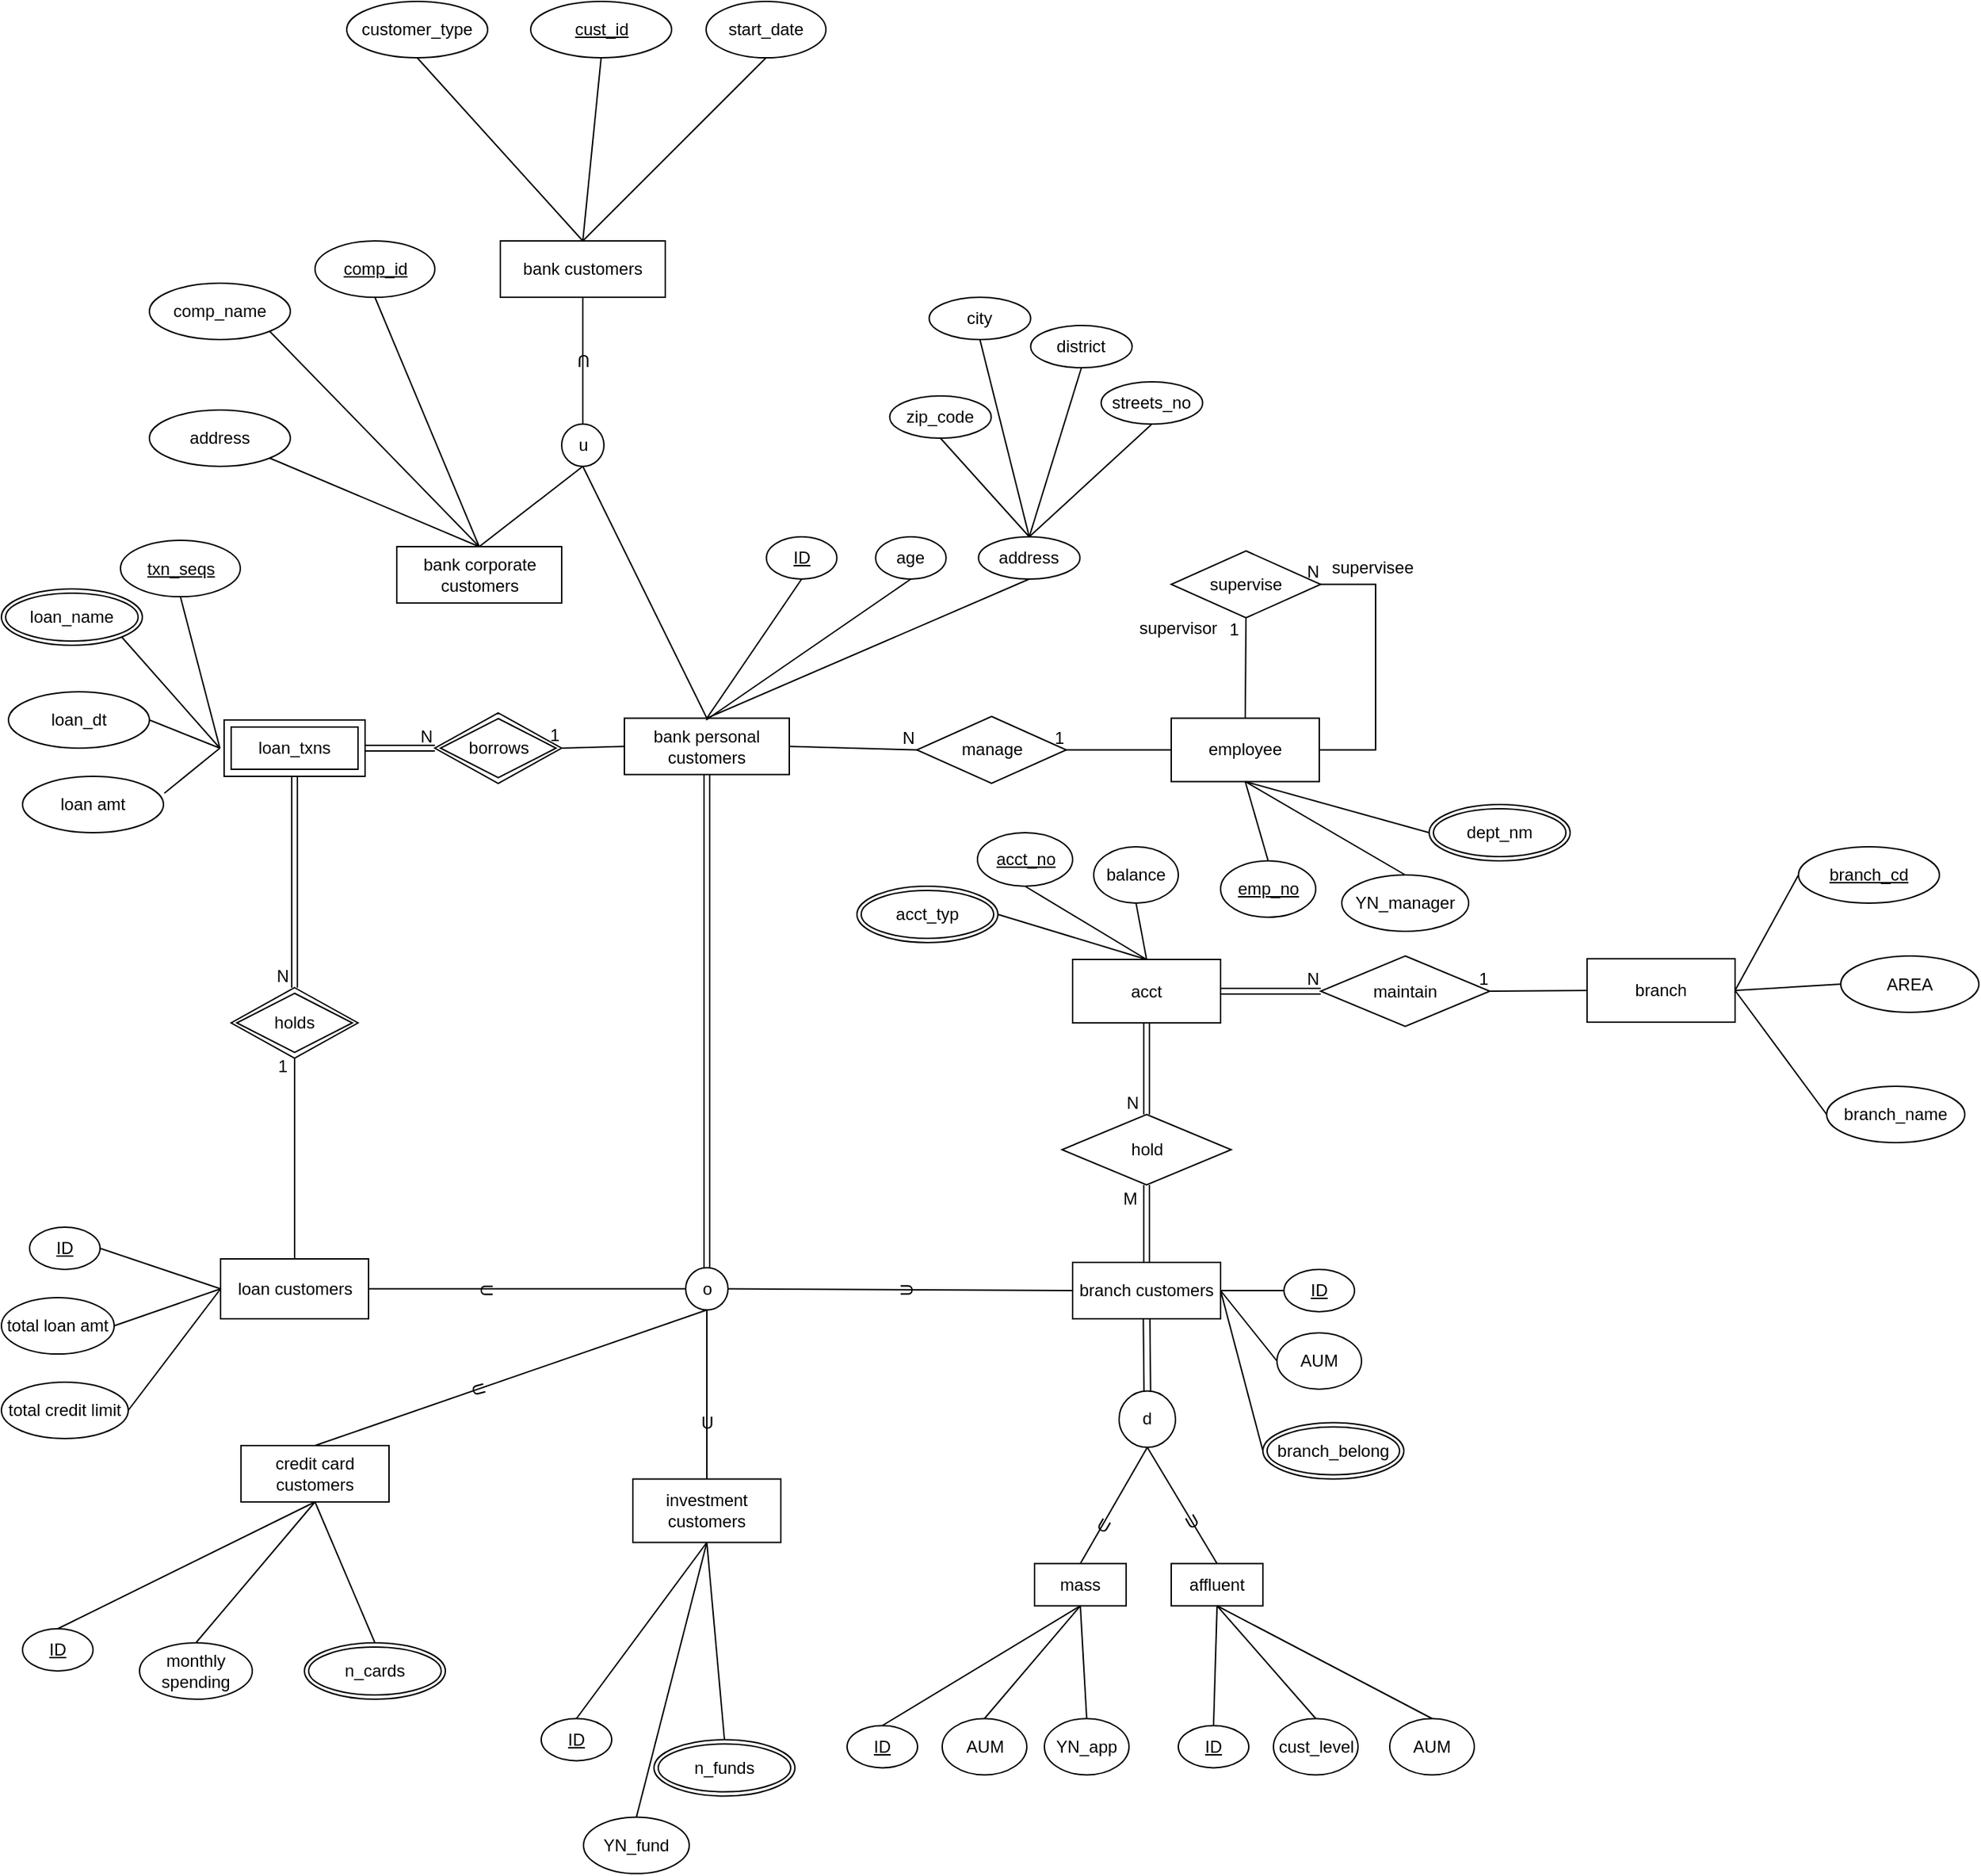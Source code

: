 <mxfile version="21.0.6" type="github">
  <diagram id="R2lEEEUBdFMjLlhIrx00" name="Page-1">
    <mxGraphModel dx="1784" dy="1585" grid="1" gridSize="10" guides="1" tooltips="1" connect="1" arrows="0" fold="1" page="1" pageScale="1" pageWidth="850" pageHeight="1100" math="0" shadow="0" extFonts="Permanent Marker^https://fonts.googleapis.com/css?family=Permanent+Marker">
      <root>
        <mxCell id="0" />
        <mxCell id="1" parent="0" />
        <mxCell id="X_ObQz0MvqeAvcVC8B-2-1" value="bank personal customers" style="rounded=0;whiteSpace=wrap;html=1;" parent="1" vertex="1">
          <mxGeometry x="367" y="238.75" width="117" height="40" as="geometry" />
        </mxCell>
        <mxCell id="X_ObQz0MvqeAvcVC8B-2-3" value="credit card customers" style="rounded=0;whiteSpace=wrap;html=1;" parent="1" vertex="1">
          <mxGeometry x="95" y="755" width="105" height="40" as="geometry" />
        </mxCell>
        <mxCell id="X_ObQz0MvqeAvcVC8B-2-4" value="branch customers" style="rounded=0;whiteSpace=wrap;html=1;" parent="1" vertex="1">
          <mxGeometry x="685" y="625" width="105" height="40" as="geometry" />
        </mxCell>
        <mxCell id="X_ObQz0MvqeAvcVC8B-2-5" value="investment customers" style="rounded=0;whiteSpace=wrap;html=1;" parent="1" vertex="1">
          <mxGeometry x="373" y="778.75" width="105" height="45" as="geometry" />
        </mxCell>
        <mxCell id="X_ObQz0MvqeAvcVC8B-2-6" value="o" style="ellipse;whiteSpace=wrap;html=1;aspect=fixed;" parent="1" vertex="1">
          <mxGeometry x="410.5" y="628.75" width="30" height="30" as="geometry" />
        </mxCell>
        <mxCell id="X_ObQz0MvqeAvcVC8B-2-7" value="" style="endArrow=none;html=1;rounded=0;entryX=0;entryY=0.5;entryDx=0;entryDy=0;exitX=1;exitY=0.5;exitDx=0;exitDy=0;" parent="1" source="X_ObQz0MvqeAvcVC8B-2-35" target="X_ObQz0MvqeAvcVC8B-2-6" edge="1">
          <mxGeometry width="50" height="50" relative="1" as="geometry">
            <mxPoint x="270" y="542.5" as="sourcePoint" />
            <mxPoint x="480" y="542.5" as="targetPoint" />
          </mxGeometry>
        </mxCell>
        <mxCell id="X_ObQz0MvqeAvcVC8B-2-8" value="" style="endArrow=none;html=1;rounded=0;entryX=0.5;entryY=1;entryDx=0;entryDy=0;exitX=0.5;exitY=0;exitDx=0;exitDy=0;" parent="1" source="X_ObQz0MvqeAvcVC8B-2-3" target="X_ObQz0MvqeAvcVC8B-2-6" edge="1">
          <mxGeometry width="50" height="50" relative="1" as="geometry">
            <mxPoint x="445" y="710" as="sourcePoint" />
            <mxPoint x="495" y="660" as="targetPoint" />
          </mxGeometry>
        </mxCell>
        <mxCell id="X_ObQz0MvqeAvcVC8B-2-11" value="" style="shape=link;html=1;rounded=0;entryX=0.5;entryY=1;entryDx=0;entryDy=0;exitX=0.5;exitY=0;exitDx=0;exitDy=0;" parent="1" source="X_ObQz0MvqeAvcVC8B-2-6" target="X_ObQz0MvqeAvcVC8B-2-1" edge="1">
          <mxGeometry width="100" relative="1" as="geometry">
            <mxPoint x="410" y="400" as="sourcePoint" />
            <mxPoint x="510" y="400" as="targetPoint" />
          </mxGeometry>
        </mxCell>
        <mxCell id="X_ObQz0MvqeAvcVC8B-2-12" value="&lt;u&gt;ID&lt;/u&gt;" style="ellipse;whiteSpace=wrap;html=1;" parent="1" vertex="1">
          <mxGeometry x="467.75" y="110" width="50" height="30" as="geometry" />
        </mxCell>
        <mxCell id="X_ObQz0MvqeAvcVC8B-2-13" value="age" style="ellipse;whiteSpace=wrap;html=1;" parent="1" vertex="1">
          <mxGeometry x="545.25" y="110" width="50" height="30" as="geometry" />
        </mxCell>
        <mxCell id="X_ObQz0MvqeAvcVC8B-2-14" value="address" style="ellipse;whiteSpace=wrap;html=1;" parent="1" vertex="1">
          <mxGeometry x="618.25" y="110" width="72" height="30" as="geometry" />
        </mxCell>
        <mxCell id="X_ObQz0MvqeAvcVC8B-2-15" value="" style="endArrow=none;html=1;rounded=0;entryX=0.5;entryY=1;entryDx=0;entryDy=0;exitX=0.5;exitY=0;exitDx=0;exitDy=0;" parent="1" source="X_ObQz0MvqeAvcVC8B-2-1" target="X_ObQz0MvqeAvcVC8B-2-12" edge="1">
          <mxGeometry width="50" height="50" relative="1" as="geometry">
            <mxPoint x="430" y="420" as="sourcePoint" />
            <mxPoint x="480" y="370" as="targetPoint" />
          </mxGeometry>
        </mxCell>
        <mxCell id="X_ObQz0MvqeAvcVC8B-2-16" value="" style="endArrow=none;html=1;rounded=0;entryX=0.5;entryY=1;entryDx=0;entryDy=0;" parent="1" target="X_ObQz0MvqeAvcVC8B-2-13" edge="1">
          <mxGeometry width="50" height="50" relative="1" as="geometry">
            <mxPoint x="425" y="240" as="sourcePoint" />
            <mxPoint x="358" y="200" as="targetPoint" />
          </mxGeometry>
        </mxCell>
        <mxCell id="X_ObQz0MvqeAvcVC8B-2-17" value="" style="endArrow=none;html=1;rounded=0;entryX=0.5;entryY=1;entryDx=0;entryDy=0;exitX=0.5;exitY=0;exitDx=0;exitDy=0;" parent="1" source="X_ObQz0MvqeAvcVC8B-2-1" target="X_ObQz0MvqeAvcVC8B-2-14" edge="1">
          <mxGeometry width="50" height="50" relative="1" as="geometry">
            <mxPoint x="435" y="250" as="sourcePoint" />
            <mxPoint x="435" y="200" as="targetPoint" />
          </mxGeometry>
        </mxCell>
        <mxCell id="X_ObQz0MvqeAvcVC8B-2-24" value="d" style="ellipse;whiteSpace=wrap;html=1;aspect=fixed;" parent="1" vertex="1">
          <mxGeometry x="718" y="716.25" width="40" height="40" as="geometry" />
        </mxCell>
        <mxCell id="X_ObQz0MvqeAvcVC8B-2-25" value="mass" style="rounded=0;whiteSpace=wrap;html=1;" parent="1" vertex="1">
          <mxGeometry x="658" y="838.75" width="65" height="30" as="geometry" />
        </mxCell>
        <mxCell id="X_ObQz0MvqeAvcVC8B-2-26" value="affluent" style="rounded=0;whiteSpace=wrap;html=1;" parent="1" vertex="1">
          <mxGeometry x="755" y="838.75" width="65" height="30" as="geometry" />
        </mxCell>
        <mxCell id="X_ObQz0MvqeAvcVC8B-2-27" value="" style="shape=link;html=1;rounded=0;entryX=0.5;entryY=1;entryDx=0;entryDy=0;width=4.667;exitX=0.5;exitY=0;exitDx=0;exitDy=0;" parent="1" source="X_ObQz0MvqeAvcVC8B-2-24" target="X_ObQz0MvqeAvcVC8B-2-4" edge="1">
          <mxGeometry width="100" relative="1" as="geometry">
            <mxPoint x="738" y="720" as="sourcePoint" />
            <mxPoint x="681" y="495" as="targetPoint" />
          </mxGeometry>
        </mxCell>
        <mxCell id="X_ObQz0MvqeAvcVC8B-2-28" value="" style="endArrow=none;html=1;rounded=0;entryX=0.5;entryY=1;entryDx=0;entryDy=0;exitX=0.5;exitY=0;exitDx=0;exitDy=0;" parent="1" source="X_ObQz0MvqeAvcVC8B-2-25" target="X_ObQz0MvqeAvcVC8B-2-24" edge="1">
          <mxGeometry width="50" height="50" relative="1" as="geometry">
            <mxPoint x="645" y="823.75" as="sourcePoint" />
            <mxPoint x="703" y="768.75" as="targetPoint" />
          </mxGeometry>
        </mxCell>
        <mxCell id="X_ObQz0MvqeAvcVC8B-2-29" value="" style="endArrow=none;html=1;rounded=0;entryX=0.5;entryY=1;entryDx=0;entryDy=0;exitX=0.5;exitY=0;exitDx=0;exitDy=0;" parent="1" source="X_ObQz0MvqeAvcVC8B-2-26" target="X_ObQz0MvqeAvcVC8B-2-24" edge="1">
          <mxGeometry width="50" height="50" relative="1" as="geometry">
            <mxPoint x="701" y="838.75" as="sourcePoint" />
            <mxPoint x="703" y="768.75" as="targetPoint" />
          </mxGeometry>
        </mxCell>
        <mxCell id="X_ObQz0MvqeAvcVC8B-2-35" value="loan customers" style="rounded=0;whiteSpace=wrap;html=1;" parent="1" vertex="1">
          <mxGeometry x="80.5" y="622.5" width="105" height="42.5" as="geometry" />
        </mxCell>
        <mxCell id="X_ObQz0MvqeAvcVC8B-2-36" value="&lt;u&gt;ID&lt;/u&gt;" style="ellipse;whiteSpace=wrap;html=1;" parent="1" vertex="1">
          <mxGeometry x="-55" y="600" width="50" height="30" as="geometry" />
        </mxCell>
        <mxCell id="X_ObQz0MvqeAvcVC8B-2-37" value="total loan amt" style="ellipse;whiteSpace=wrap;html=1;" parent="1" vertex="1">
          <mxGeometry x="-75" y="650" width="80" height="40" as="geometry" />
        </mxCell>
        <mxCell id="X_ObQz0MvqeAvcVC8B-2-38" value="total credit limit" style="ellipse;whiteSpace=wrap;html=1;" parent="1" vertex="1">
          <mxGeometry x="-75" y="710" width="90" height="40" as="geometry" />
        </mxCell>
        <mxCell id="X_ObQz0MvqeAvcVC8B-2-39" value="" style="endArrow=none;html=1;rounded=0;exitX=1;exitY=0.5;exitDx=0;exitDy=0;entryX=0;entryY=0.5;entryDx=0;entryDy=0;" parent="1" source="X_ObQz0MvqeAvcVC8B-2-36" target="X_ObQz0MvqeAvcVC8B-2-35" edge="1">
          <mxGeometry width="50" height="50" relative="1" as="geometry">
            <mxPoint x="425" y="640" as="sourcePoint" />
            <mxPoint x="475" y="590" as="targetPoint" />
          </mxGeometry>
        </mxCell>
        <mxCell id="X_ObQz0MvqeAvcVC8B-2-40" value="" style="endArrow=none;html=1;rounded=0;exitX=1;exitY=0.5;exitDx=0;exitDy=0;entryX=0;entryY=0.5;entryDx=0;entryDy=0;" parent="1" source="X_ObQz0MvqeAvcVC8B-2-37" target="X_ObQz0MvqeAvcVC8B-2-35" edge="1">
          <mxGeometry width="50" height="50" relative="1" as="geometry">
            <mxPoint x="95" y="625" as="sourcePoint" />
            <mxPoint x="135" y="670" as="targetPoint" />
          </mxGeometry>
        </mxCell>
        <mxCell id="X_ObQz0MvqeAvcVC8B-2-41" value="" style="endArrow=none;html=1;rounded=0;exitX=1;exitY=0.5;exitDx=0;exitDy=0;entryX=0;entryY=0.5;entryDx=0;entryDy=0;" parent="1" source="X_ObQz0MvqeAvcVC8B-2-38" target="X_ObQz0MvqeAvcVC8B-2-35" edge="1">
          <mxGeometry width="50" height="50" relative="1" as="geometry">
            <mxPoint x="99" y="678" as="sourcePoint" />
            <mxPoint x="135" y="670" as="targetPoint" />
          </mxGeometry>
        </mxCell>
        <mxCell id="X_ObQz0MvqeAvcVC8B-2-49" value="loan amt" style="ellipse;whiteSpace=wrap;html=1;" parent="1" vertex="1">
          <mxGeometry x="-60" y="280" width="100" height="40" as="geometry" />
        </mxCell>
        <mxCell id="X_ObQz0MvqeAvcVC8B-2-53" value="" style="endArrow=none;html=1;rounded=0;exitX=1;exitY=1;exitDx=0;exitDy=0;entryX=0;entryY=0.5;entryDx=0;entryDy=0;" parent="1" source="M4s5TThnSfctJDCdHLJB-11" edge="1">
          <mxGeometry width="50" height="50" relative="1" as="geometry">
            <mxPoint x="25" y="180" as="sourcePoint" />
            <mxPoint x="80" y="260" as="targetPoint" />
          </mxGeometry>
        </mxCell>
        <mxCell id="X_ObQz0MvqeAvcVC8B-2-54" value="" style="endArrow=none;html=1;rounded=0;exitX=1;exitY=0.5;exitDx=0;exitDy=0;entryX=0;entryY=0.5;entryDx=0;entryDy=0;" parent="1" source="X_ObQz0MvqeAvcVC8B-2-110" edge="1">
          <mxGeometry width="50" height="50" relative="1" as="geometry">
            <mxPoint x="40" y="240" as="sourcePoint" />
            <mxPoint x="80" y="260" as="targetPoint" />
          </mxGeometry>
        </mxCell>
        <mxCell id="X_ObQz0MvqeAvcVC8B-2-55" value="" style="endArrow=none;html=1;rounded=0;exitX=1.006;exitY=0.3;exitDx=0;exitDy=0;entryX=0;entryY=0.5;entryDx=0;entryDy=0;exitPerimeter=0;" parent="1" source="X_ObQz0MvqeAvcVC8B-2-49" edge="1">
          <mxGeometry width="50" height="50" relative="1" as="geometry">
            <mxPoint x="50" y="255" as="sourcePoint" />
            <mxPoint x="80" y="260" as="targetPoint" />
          </mxGeometry>
        </mxCell>
        <mxCell id="X_ObQz0MvqeAvcVC8B-2-56" value="&lt;u&gt;ID&lt;/u&gt;" style="ellipse;whiteSpace=wrap;html=1;" parent="1" vertex="1">
          <mxGeometry x="-60" y="885" width="50" height="30" as="geometry" />
        </mxCell>
        <mxCell id="X_ObQz0MvqeAvcVC8B-2-57" value="monthly spending" style="ellipse;whiteSpace=wrap;html=1;" parent="1" vertex="1">
          <mxGeometry x="23" y="895" width="80" height="40" as="geometry" />
        </mxCell>
        <mxCell id="X_ObQz0MvqeAvcVC8B-2-59" style="edgeStyle=orthogonalEdgeStyle;rounded=0;orthogonalLoop=1;jettySize=auto;html=1;exitX=0.5;exitY=1;exitDx=0;exitDy=0;" parent="1" edge="1">
          <mxGeometry relative="1" as="geometry">
            <mxPoint x="87.5" y="930" as="sourcePoint" />
            <mxPoint x="87.5" y="930" as="targetPoint" />
          </mxGeometry>
        </mxCell>
        <mxCell id="X_ObQz0MvqeAvcVC8B-2-60" value="" style="endArrow=none;html=1;rounded=0;exitX=0.5;exitY=1;exitDx=0;exitDy=0;entryX=0.5;entryY=0;entryDx=0;entryDy=0;" parent="1" source="X_ObQz0MvqeAvcVC8B-2-3" target="X_ObQz0MvqeAvcVC8B-2-56" edge="1">
          <mxGeometry width="50" height="50" relative="1" as="geometry">
            <mxPoint x="-62.5" y="562.5" as="sourcePoint" />
            <mxPoint x="-37.5" y="875" as="targetPoint" />
          </mxGeometry>
        </mxCell>
        <mxCell id="X_ObQz0MvqeAvcVC8B-2-61" value="" style="endArrow=none;html=1;rounded=0;exitX=0.5;exitY=1;exitDx=0;exitDy=0;entryX=0.5;entryY=0;entryDx=0;entryDy=0;" parent="1" source="X_ObQz0MvqeAvcVC8B-2-3" target="X_ObQz0MvqeAvcVC8B-2-57" edge="1">
          <mxGeometry width="50" height="50" relative="1" as="geometry">
            <mxPoint x="215.5" y="745" as="sourcePoint" />
            <mxPoint x="87.5" y="890" as="targetPoint" />
          </mxGeometry>
        </mxCell>
        <mxCell id="X_ObQz0MvqeAvcVC8B-2-62" value="" style="endArrow=none;html=1;rounded=0;entryX=0.5;entryY=0;entryDx=0;entryDy=0;exitX=0.5;exitY=1;exitDx=0;exitDy=0;" parent="1" source="X_ObQz0MvqeAvcVC8B-2-3" target="X_ObQz0MvqeAvcVC8B-2-81" edge="1">
          <mxGeometry width="50" height="50" relative="1" as="geometry">
            <mxPoint x="202.5" y="735" as="sourcePoint" />
            <mxPoint x="157.5" y="780" as="targetPoint" />
          </mxGeometry>
        </mxCell>
        <mxCell id="X_ObQz0MvqeAvcVC8B-2-65" value="&lt;u&gt;ID&lt;/u&gt;" style="ellipse;whiteSpace=wrap;html=1;" parent="1" vertex="1">
          <mxGeometry x="835" y="630" width="50" height="30" as="geometry" />
        </mxCell>
        <mxCell id="X_ObQz0MvqeAvcVC8B-2-66" value="AUM" style="ellipse;whiteSpace=wrap;html=1;" parent="1" vertex="1">
          <mxGeometry x="830" y="675" width="60" height="40" as="geometry" />
        </mxCell>
        <mxCell id="X_ObQz0MvqeAvcVC8B-2-68" value="" style="endArrow=none;html=1;rounded=0;entryX=1;entryY=0.5;entryDx=0;entryDy=0;exitX=0;exitY=0.5;exitDx=0;exitDy=0;" parent="1" source="X_ObQz0MvqeAvcVC8B-2-65" target="X_ObQz0MvqeAvcVC8B-2-4" edge="1">
          <mxGeometry width="50" height="50" relative="1" as="geometry">
            <mxPoint x="758" y="765" as="sourcePoint" />
            <mxPoint x="713" y="735" as="targetPoint" />
          </mxGeometry>
        </mxCell>
        <mxCell id="X_ObQz0MvqeAvcVC8B-2-69" value="" style="endArrow=none;html=1;rounded=0;entryX=1;entryY=0.5;entryDx=0;entryDy=0;exitX=0;exitY=0.5;exitDx=0;exitDy=0;" parent="1" source="X_ObQz0MvqeAvcVC8B-2-66" target="X_ObQz0MvqeAvcVC8B-2-4" edge="1">
          <mxGeometry width="50" height="50" relative="1" as="geometry">
            <mxPoint x="820" y="694.5" as="sourcePoint" />
            <mxPoint x="775" y="694.5" as="targetPoint" />
          </mxGeometry>
        </mxCell>
        <mxCell id="X_ObQz0MvqeAvcVC8B-2-70" value="branch_belong" style="ellipse;shape=doubleEllipse;margin=3;whiteSpace=wrap;html=1;align=center;" parent="1" vertex="1">
          <mxGeometry x="820" y="738.75" width="100" height="40" as="geometry" />
        </mxCell>
        <mxCell id="X_ObQz0MvqeAvcVC8B-2-71" value="" style="endArrow=none;html=1;rounded=0;entryX=1;entryY=0.5;entryDx=0;entryDy=0;exitX=0;exitY=0.5;exitDx=0;exitDy=0;" parent="1" source="X_ObQz0MvqeAvcVC8B-2-70" target="X_ObQz0MvqeAvcVC8B-2-4" edge="1">
          <mxGeometry width="50" height="50" relative="1" as="geometry">
            <mxPoint x="840" y="708.75" as="sourcePoint" />
            <mxPoint x="800" y="658.75" as="targetPoint" />
          </mxGeometry>
        </mxCell>
        <mxCell id="X_ObQz0MvqeAvcVC8B-2-73" value="zip_code" style="ellipse;whiteSpace=wrap;html=1;" parent="1" vertex="1">
          <mxGeometry x="555.25" y="10" width="72" height="30" as="geometry" />
        </mxCell>
        <mxCell id="X_ObQz0MvqeAvcVC8B-2-74" value="city" style="ellipse;whiteSpace=wrap;html=1;" parent="1" vertex="1">
          <mxGeometry x="583.25" y="-60" width="72" height="30" as="geometry" />
        </mxCell>
        <mxCell id="X_ObQz0MvqeAvcVC8B-2-75" value="district" style="ellipse;whiteSpace=wrap;html=1;" parent="1" vertex="1">
          <mxGeometry x="655.25" y="-40" width="72" height="30" as="geometry" />
        </mxCell>
        <mxCell id="X_ObQz0MvqeAvcVC8B-2-76" value="streets_no" style="ellipse;whiteSpace=wrap;html=1;" parent="1" vertex="1">
          <mxGeometry x="705.25" width="72" height="30" as="geometry" />
        </mxCell>
        <mxCell id="X_ObQz0MvqeAvcVC8B-2-77" value="" style="endArrow=none;html=1;rounded=0;exitX=0.5;exitY=1;exitDx=0;exitDy=0;entryX=0.5;entryY=0;entryDx=0;entryDy=0;" parent="1" source="X_ObQz0MvqeAvcVC8B-2-73" target="X_ObQz0MvqeAvcVC8B-2-14" edge="1">
          <mxGeometry width="50" height="50" relative="1" as="geometry">
            <mxPoint x="670.75" y="40" as="sourcePoint" />
            <mxPoint x="695.25" y="120" as="targetPoint" />
          </mxGeometry>
        </mxCell>
        <mxCell id="X_ObQz0MvqeAvcVC8B-2-78" value="" style="endArrow=none;html=1;rounded=0;entryX=0.5;entryY=0;entryDx=0;entryDy=0;exitX=0.5;exitY=1;exitDx=0;exitDy=0;" parent="1" source="X_ObQz0MvqeAvcVC8B-2-74" target="X_ObQz0MvqeAvcVC8B-2-14" edge="1">
          <mxGeometry width="50" height="50" relative="1" as="geometry">
            <mxPoint x="715.25" y="75" as="sourcePoint" />
            <mxPoint x="689.25" y="124" as="targetPoint" />
          </mxGeometry>
        </mxCell>
        <mxCell id="X_ObQz0MvqeAvcVC8B-2-79" value="" style="endArrow=none;html=1;rounded=0;entryX=0.5;entryY=0;entryDx=0;entryDy=0;exitX=0.5;exitY=1;exitDx=0;exitDy=0;" parent="1" source="X_ObQz0MvqeAvcVC8B-2-75" target="X_ObQz0MvqeAvcVC8B-2-14" edge="1">
          <mxGeometry width="50" height="50" relative="1" as="geometry">
            <mxPoint x="715.25" y="115" as="sourcePoint" />
            <mxPoint x="700.25" y="135" as="targetPoint" />
          </mxGeometry>
        </mxCell>
        <mxCell id="X_ObQz0MvqeAvcVC8B-2-80" value="" style="endArrow=none;html=1;rounded=0;entryX=0.5;entryY=0;entryDx=0;entryDy=0;exitX=0.5;exitY=1;exitDx=0;exitDy=0;" parent="1" source="X_ObQz0MvqeAvcVC8B-2-76" target="X_ObQz0MvqeAvcVC8B-2-14" edge="1">
          <mxGeometry width="50" height="50" relative="1" as="geometry">
            <mxPoint x="715.25" y="155" as="sourcePoint" />
            <mxPoint x="700.25" y="135" as="targetPoint" />
          </mxGeometry>
        </mxCell>
        <mxCell id="X_ObQz0MvqeAvcVC8B-2-81" value="n_cards" style="ellipse;shape=doubleEllipse;margin=3;whiteSpace=wrap;html=1;align=center;" parent="1" vertex="1">
          <mxGeometry x="140" y="895" width="100" height="40" as="geometry" />
        </mxCell>
        <mxCell id="X_ObQz0MvqeAvcVC8B-2-83" value="&lt;u&gt;ID&lt;/u&gt;" style="ellipse;whiteSpace=wrap;html=1;" parent="1" vertex="1">
          <mxGeometry x="525" y="953.75" width="50" height="30" as="geometry" />
        </mxCell>
        <mxCell id="X_ObQz0MvqeAvcVC8B-2-84" value="AUM" style="ellipse;whiteSpace=wrap;html=1;" parent="1" vertex="1">
          <mxGeometry x="592.5" y="948.75" width="60" height="40" as="geometry" />
        </mxCell>
        <mxCell id="X_ObQz0MvqeAvcVC8B-2-88" value="YN_app" style="ellipse;whiteSpace=wrap;html=1;" parent="1" vertex="1">
          <mxGeometry x="665" y="948.75" width="60" height="40" as="geometry" />
        </mxCell>
        <mxCell id="X_ObQz0MvqeAvcVC8B-2-89" value="" style="endArrow=none;html=1;rounded=0;entryX=0.5;entryY=1;entryDx=0;entryDy=0;exitX=0.5;exitY=0;exitDx=0;exitDy=0;" parent="1" source="X_ObQz0MvqeAvcVC8B-2-83" target="X_ObQz0MvqeAvcVC8B-2-25" edge="1">
          <mxGeometry width="50" height="50" relative="1" as="geometry">
            <mxPoint x="575.5" y="878.75" as="sourcePoint" />
            <mxPoint x="627.5" y="848.75" as="targetPoint" />
          </mxGeometry>
        </mxCell>
        <mxCell id="X_ObQz0MvqeAvcVC8B-2-90" value="" style="endArrow=none;html=1;rounded=0;entryX=0.5;entryY=1;entryDx=0;entryDy=0;exitX=0.5;exitY=0;exitDx=0;exitDy=0;" parent="1" source="X_ObQz0MvqeAvcVC8B-2-84" target="X_ObQz0MvqeAvcVC8B-2-25" edge="1">
          <mxGeometry width="50" height="50" relative="1" as="geometry">
            <mxPoint x="640" y="908.75" as="sourcePoint" />
            <mxPoint x="721" y="838.75" as="targetPoint" />
          </mxGeometry>
        </mxCell>
        <mxCell id="X_ObQz0MvqeAvcVC8B-2-91" value="" style="endArrow=none;html=1;rounded=0;entryX=0.5;entryY=1;entryDx=0;entryDy=0;exitX=0.5;exitY=0;exitDx=0;exitDy=0;" parent="1" source="X_ObQz0MvqeAvcVC8B-2-88" target="X_ObQz0MvqeAvcVC8B-2-25" edge="1">
          <mxGeometry width="50" height="50" relative="1" as="geometry">
            <mxPoint x="713" y="903.75" as="sourcePoint" />
            <mxPoint x="721" y="838.75" as="targetPoint" />
          </mxGeometry>
        </mxCell>
        <mxCell id="X_ObQz0MvqeAvcVC8B-2-92" value="&lt;u&gt;ID&lt;/u&gt;" style="ellipse;whiteSpace=wrap;html=1;" parent="1" vertex="1">
          <mxGeometry x="760" y="953.75" width="50" height="30" as="geometry" />
        </mxCell>
        <mxCell id="X_ObQz0MvqeAvcVC8B-2-93" value="cust_level" style="ellipse;whiteSpace=wrap;html=1;" parent="1" vertex="1">
          <mxGeometry x="827.5" y="948.75" width="60" height="40" as="geometry" />
        </mxCell>
        <mxCell id="X_ObQz0MvqeAvcVC8B-2-94" value="AUM" style="ellipse;whiteSpace=wrap;html=1;" parent="1" vertex="1">
          <mxGeometry x="910" y="948.75" width="60" height="40" as="geometry" />
        </mxCell>
        <mxCell id="X_ObQz0MvqeAvcVC8B-2-95" value="" style="endArrow=none;html=1;rounded=0;entryX=0.5;entryY=1;entryDx=0;entryDy=0;exitX=0.5;exitY=0;exitDx=0;exitDy=0;" parent="1" source="X_ObQz0MvqeAvcVC8B-2-92" target="X_ObQz0MvqeAvcVC8B-2-26" edge="1">
          <mxGeometry width="50" height="50" relative="1" as="geometry">
            <mxPoint x="710" y="908.75" as="sourcePoint" />
            <mxPoint x="721" y="838.75" as="targetPoint" />
          </mxGeometry>
        </mxCell>
        <mxCell id="X_ObQz0MvqeAvcVC8B-2-96" value="" style="endArrow=none;html=1;rounded=0;entryX=0.5;entryY=1;entryDx=0;entryDy=0;exitX=0.5;exitY=0;exitDx=0;exitDy=0;" parent="1" source="X_ObQz0MvqeAvcVC8B-2-93" target="X_ObQz0MvqeAvcVC8B-2-26" edge="1">
          <mxGeometry width="50" height="50" relative="1" as="geometry">
            <mxPoint x="800" y="913.75" as="sourcePoint" />
            <mxPoint x="818" y="838.75" as="targetPoint" />
          </mxGeometry>
        </mxCell>
        <mxCell id="X_ObQz0MvqeAvcVC8B-2-97" value="" style="endArrow=none;html=1;rounded=0;entryX=0.5;entryY=1;entryDx=0;entryDy=0;exitX=0.5;exitY=0;exitDx=0;exitDy=0;" parent="1" source="X_ObQz0MvqeAvcVC8B-2-94" target="X_ObQz0MvqeAvcVC8B-2-26" edge="1">
          <mxGeometry width="50" height="50" relative="1" as="geometry">
            <mxPoint x="873" y="908.75" as="sourcePoint" />
            <mxPoint x="818" y="838.75" as="targetPoint" />
            <Array as="points" />
          </mxGeometry>
        </mxCell>
        <mxCell id="X_ObQz0MvqeAvcVC8B-2-98" value="&lt;u&gt;ID&lt;/u&gt;" style="ellipse;whiteSpace=wrap;html=1;" parent="1" vertex="1">
          <mxGeometry x="308" y="948.75" width="50" height="30" as="geometry" />
        </mxCell>
        <mxCell id="X_ObQz0MvqeAvcVC8B-2-99" value="YN_fund" style="ellipse;whiteSpace=wrap;html=1;" parent="1" vertex="1">
          <mxGeometry x="338" y="1018.75" width="75" height="40" as="geometry" />
        </mxCell>
        <mxCell id="X_ObQz0MvqeAvcVC8B-2-100" value="n_funds" style="ellipse;shape=doubleEllipse;margin=3;whiteSpace=wrap;html=1;align=center;" parent="1" vertex="1">
          <mxGeometry x="388" y="963.75" width="100" height="40" as="geometry" />
        </mxCell>
        <mxCell id="X_ObQz0MvqeAvcVC8B-2-108" value="loan_txns" style="shape=ext;margin=3;double=1;whiteSpace=wrap;html=1;align=center;" parent="1" vertex="1">
          <mxGeometry x="83" y="240" width="100" height="40" as="geometry" />
        </mxCell>
        <mxCell id="X_ObQz0MvqeAvcVC8B-2-110" value="loan_dt" style="ellipse;whiteSpace=wrap;html=1;" parent="1" vertex="1">
          <mxGeometry x="-70" y="220" width="100" height="40" as="geometry" />
        </mxCell>
        <mxCell id="X_ObQz0MvqeAvcVC8B-2-113" value="" style="shape=link;html=1;rounded=0;exitX=1;exitY=0.5;exitDx=0;exitDy=0;entryX=0;entryY=0.5;entryDx=0;entryDy=0;" parent="1" source="X_ObQz0MvqeAvcVC8B-2-108" target="X_ObQz0MvqeAvcVC8B-2-124" edge="1">
          <mxGeometry relative="1" as="geometry">
            <mxPoint x="180" y="210" as="sourcePoint" />
            <mxPoint x="240" y="260" as="targetPoint" />
          </mxGeometry>
        </mxCell>
        <mxCell id="X_ObQz0MvqeAvcVC8B-2-114" value="N" style="resizable=0;html=1;whiteSpace=wrap;align=right;verticalAlign=bottom;" parent="X_ObQz0MvqeAvcVC8B-2-113" connectable="0" vertex="1">
          <mxGeometry x="1" relative="1" as="geometry" />
        </mxCell>
        <mxCell id="X_ObQz0MvqeAvcVC8B-2-118" value="" style="endArrow=none;html=1;rounded=0;exitX=0;exitY=0.5;exitDx=0;exitDy=0;entryX=1;entryY=0.5;entryDx=0;entryDy=0;" parent="1" source="X_ObQz0MvqeAvcVC8B-2-1" target="X_ObQz0MvqeAvcVC8B-2-124" edge="1">
          <mxGeometry relative="1" as="geometry">
            <mxPoint x="340" y="219" as="sourcePoint" />
            <mxPoint x="320" y="260" as="targetPoint" />
          </mxGeometry>
        </mxCell>
        <mxCell id="X_ObQz0MvqeAvcVC8B-2-119" value="1" style="resizable=0;html=1;whiteSpace=wrap;align=right;verticalAlign=bottom;" parent="X_ObQz0MvqeAvcVC8B-2-118" connectable="0" vertex="1">
          <mxGeometry x="1" relative="1" as="geometry" />
        </mxCell>
        <mxCell id="X_ObQz0MvqeAvcVC8B-2-124" value="borrows" style="shape=rhombus;double=1;perimeter=rhombusPerimeter;whiteSpace=wrap;html=1;align=center;" parent="1" vertex="1">
          <mxGeometry x="232.5" y="235" width="90" height="50" as="geometry" />
        </mxCell>
        <mxCell id="X_ObQz0MvqeAvcVC8B-2-125" value="holds" style="shape=rhombus;double=1;perimeter=rhombusPerimeter;whiteSpace=wrap;html=1;align=center;" parent="1" vertex="1">
          <mxGeometry x="88" y="430" width="90" height="50" as="geometry" />
        </mxCell>
        <mxCell id="X_ObQz0MvqeAvcVC8B-2-126" value="" style="endArrow=none;html=1;rounded=0;exitX=0.5;exitY=0;exitDx=0;exitDy=0;entryX=0.5;entryY=1;entryDx=0;entryDy=0;" parent="1" source="X_ObQz0MvqeAvcVC8B-2-35" target="X_ObQz0MvqeAvcVC8B-2-125" edge="1">
          <mxGeometry relative="1" as="geometry">
            <mxPoint x="175" y="377.5" as="sourcePoint" />
            <mxPoint x="127.5" y="417.4" as="targetPoint" />
          </mxGeometry>
        </mxCell>
        <mxCell id="X_ObQz0MvqeAvcVC8B-2-127" value="1" style="resizable=0;html=1;whiteSpace=wrap;align=right;verticalAlign=bottom;" parent="X_ObQz0MvqeAvcVC8B-2-126" connectable="0" vertex="1">
          <mxGeometry x="1" relative="1" as="geometry">
            <mxPoint x="-4" y="14" as="offset" />
          </mxGeometry>
        </mxCell>
        <mxCell id="X_ObQz0MvqeAvcVC8B-2-128" value="" style="shape=link;html=1;rounded=0;exitX=0.5;exitY=1;exitDx=0;exitDy=0;entryX=0.5;entryY=0;entryDx=0;entryDy=0;" parent="1" source="X_ObQz0MvqeAvcVC8B-2-108" target="X_ObQz0MvqeAvcVC8B-2-125" edge="1">
          <mxGeometry relative="1" as="geometry">
            <mxPoint x="180" y="330" as="sourcePoint" />
            <mxPoint x="340" y="330" as="targetPoint" />
          </mxGeometry>
        </mxCell>
        <mxCell id="X_ObQz0MvqeAvcVC8B-2-129" value="N" style="resizable=0;html=1;whiteSpace=wrap;align=right;verticalAlign=bottom;" parent="X_ObQz0MvqeAvcVC8B-2-128" connectable="0" vertex="1">
          <mxGeometry x="1" relative="1" as="geometry">
            <mxPoint x="-3" as="offset" />
          </mxGeometry>
        </mxCell>
        <mxCell id="X_ObQz0MvqeAvcVC8B-2-130" value="employee" style="rounded=0;whiteSpace=wrap;html=1;" parent="1" vertex="1">
          <mxGeometry x="755" y="238.75" width="105" height="45" as="geometry" />
        </mxCell>
        <mxCell id="X_ObQz0MvqeAvcVC8B-2-132" value="manage" style="shape=rhombus;perimeter=rhombusPerimeter;whiteSpace=wrap;html=1;align=center;" parent="1" vertex="1">
          <mxGeometry x="574.5" y="237.5" width="106" height="47.5" as="geometry" />
        </mxCell>
        <mxCell id="X_ObQz0MvqeAvcVC8B-2-134" value="" style="endArrow=none;html=1;rounded=0;exitX=1;exitY=0.5;exitDx=0;exitDy=0;entryX=0;entryY=0.5;entryDx=0;entryDy=0;" parent="1" source="X_ObQz0MvqeAvcVC8B-2-1" target="X_ObQz0MvqeAvcVC8B-2-132" edge="1">
          <mxGeometry relative="1" as="geometry">
            <mxPoint x="492.5" y="285" as="sourcePoint" />
            <mxPoint x="652.5" y="285" as="targetPoint" />
          </mxGeometry>
        </mxCell>
        <mxCell id="X_ObQz0MvqeAvcVC8B-2-135" value="N" style="resizable=0;html=1;whiteSpace=wrap;align=right;verticalAlign=bottom;" parent="X_ObQz0MvqeAvcVC8B-2-134" connectable="0" vertex="1">
          <mxGeometry x="1" relative="1" as="geometry" />
        </mxCell>
        <mxCell id="X_ObQz0MvqeAvcVC8B-2-136" value="" style="endArrow=none;html=1;rounded=0;exitX=0;exitY=0.5;exitDx=0;exitDy=0;entryX=1;entryY=0.5;entryDx=0;entryDy=0;" parent="1" source="X_ObQz0MvqeAvcVC8B-2-130" target="X_ObQz0MvqeAvcVC8B-2-132" edge="1">
          <mxGeometry relative="1" as="geometry">
            <mxPoint x="300" y="340" as="sourcePoint" />
            <mxPoint x="460" y="340" as="targetPoint" />
          </mxGeometry>
        </mxCell>
        <mxCell id="X_ObQz0MvqeAvcVC8B-2-137" value="1" style="resizable=0;html=1;whiteSpace=wrap;align=right;verticalAlign=bottom;" parent="X_ObQz0MvqeAvcVC8B-2-136" connectable="0" vertex="1">
          <mxGeometry x="1" relative="1" as="geometry" />
        </mxCell>
        <mxCell id="X_ObQz0MvqeAvcVC8B-2-138" value="supervise" style="shape=rhombus;perimeter=rhombusPerimeter;whiteSpace=wrap;html=1;align=center;" parent="1" vertex="1">
          <mxGeometry x="755" y="120" width="106" height="47.5" as="geometry" />
        </mxCell>
        <mxCell id="X_ObQz0MvqeAvcVC8B-2-146" value="" style="endArrow=none;html=1;rounded=0;entryX=0.5;entryY=1;entryDx=0;entryDy=0;exitX=0.5;exitY=0;exitDx=0;exitDy=0;" parent="1" source="X_ObQz0MvqeAvcVC8B-2-130" target="X_ObQz0MvqeAvcVC8B-2-138" edge="1">
          <mxGeometry relative="1" as="geometry">
            <mxPoint x="740" y="340" as="sourcePoint" />
            <mxPoint x="900" y="340" as="targetPoint" />
          </mxGeometry>
        </mxCell>
        <mxCell id="X_ObQz0MvqeAvcVC8B-2-147" value="1" style="resizable=0;html=1;whiteSpace=wrap;align=right;verticalAlign=bottom;" parent="X_ObQz0MvqeAvcVC8B-2-146" connectable="0" vertex="1">
          <mxGeometry x="1" relative="1" as="geometry">
            <mxPoint x="-4" y="17" as="offset" />
          </mxGeometry>
        </mxCell>
        <mxCell id="X_ObQz0MvqeAvcVC8B-2-148" value="" style="endArrow=none;html=1;rounded=0;entryX=1;entryY=0.5;entryDx=0;entryDy=0;exitX=1;exitY=0.5;exitDx=0;exitDy=0;edgeStyle=orthogonalEdgeStyle;" parent="1" source="X_ObQz0MvqeAvcVC8B-2-130" target="X_ObQz0MvqeAvcVC8B-2-138" edge="1">
          <mxGeometry relative="1" as="geometry">
            <mxPoint x="740" y="340" as="sourcePoint" />
            <mxPoint x="900" y="340" as="targetPoint" />
            <Array as="points">
              <mxPoint x="900" y="261" />
              <mxPoint x="900" y="144" />
            </Array>
          </mxGeometry>
        </mxCell>
        <mxCell id="X_ObQz0MvqeAvcVC8B-2-149" value="N" style="resizable=0;html=1;whiteSpace=wrap;align=right;verticalAlign=bottom;" parent="X_ObQz0MvqeAvcVC8B-2-148" connectable="0" vertex="1">
          <mxGeometry x="1" relative="1" as="geometry" />
        </mxCell>
        <mxCell id="X_ObQz0MvqeAvcVC8B-2-150" value="supervisor" style="text;strokeColor=none;fillColor=none;align=center;verticalAlign=middle;spacingLeft=4;spacingRight=4;overflow=hidden;points=[[0,0.5],[1,0.5]];portConstraint=eastwest;rotatable=0;whiteSpace=wrap;html=1;" parent="1" vertex="1">
          <mxGeometry x="720" y="160" width="80" height="30" as="geometry" />
        </mxCell>
        <mxCell id="X_ObQz0MvqeAvcVC8B-2-151" value="supervisee" style="text;strokeColor=none;fillColor=none;align=center;verticalAlign=middle;spacingLeft=4;spacingRight=4;overflow=hidden;points=[[0,0.5],[1,0.5]];portConstraint=eastwest;rotatable=0;whiteSpace=wrap;html=1;" parent="1" vertex="1">
          <mxGeometry x="858" y="117" width="80" height="30" as="geometry" />
        </mxCell>
        <mxCell id="X_ObQz0MvqeAvcVC8B-2-152" value="acct" style="rounded=0;whiteSpace=wrap;html=1;" parent="1" vertex="1">
          <mxGeometry x="685" y="410" width="105" height="45" as="geometry" />
        </mxCell>
        <mxCell id="X_ObQz0MvqeAvcVC8B-2-153" value="hold" style="shape=rhombus;perimeter=rhombusPerimeter;whiteSpace=wrap;html=1;align=center;" parent="1" vertex="1">
          <mxGeometry x="677.5" y="520" width="120" height="50" as="geometry" />
        </mxCell>
        <mxCell id="X_ObQz0MvqeAvcVC8B-2-154" value="" style="endArrow=none;html=1;rounded=0;entryX=0.5;entryY=0;entryDx=0;entryDy=0;exitX=0.5;exitY=1;exitDx=0;exitDy=0;" parent="1" source="X_ObQz0MvqeAvcVC8B-2-5" target="X_ObQz0MvqeAvcVC8B-2-98" edge="1">
          <mxGeometry width="50" height="50" relative="1" as="geometry">
            <mxPoint x="215.75" y="820" as="sourcePoint" />
            <mxPoint x="257.75" y="920" as="targetPoint" />
          </mxGeometry>
        </mxCell>
        <mxCell id="X_ObQz0MvqeAvcVC8B-2-155" value="" style="endArrow=none;html=1;rounded=0;entryX=0.5;entryY=0;entryDx=0;entryDy=0;exitX=0.5;exitY=1;exitDx=0;exitDy=0;" parent="1" source="X_ObQz0MvqeAvcVC8B-2-5" target="X_ObQz0MvqeAvcVC8B-2-99" edge="1">
          <mxGeometry width="50" height="50" relative="1" as="geometry">
            <mxPoint x="430.75" y="835" as="sourcePoint" />
            <mxPoint x="372.75" y="925" as="targetPoint" />
          </mxGeometry>
        </mxCell>
        <mxCell id="X_ObQz0MvqeAvcVC8B-2-156" value="" style="endArrow=none;html=1;rounded=0;entryX=0.5;entryY=0;entryDx=0;entryDy=0;exitX=0.5;exitY=1;exitDx=0;exitDy=0;" parent="1" source="X_ObQz0MvqeAvcVC8B-2-5" target="X_ObQz0MvqeAvcVC8B-2-100" edge="1">
          <mxGeometry width="50" height="50" relative="1" as="geometry">
            <mxPoint x="430.75" y="835" as="sourcePoint" />
            <mxPoint x="445.75" y="920" as="targetPoint" />
          </mxGeometry>
        </mxCell>
        <mxCell id="X_ObQz0MvqeAvcVC8B-2-157" value="" style="endArrow=none;html=1;rounded=0;entryX=0.5;entryY=0;entryDx=0;entryDy=0;exitX=0.5;exitY=1;exitDx=0;exitDy=0;" parent="1" source="X_ObQz0MvqeAvcVC8B-2-6" target="X_ObQz0MvqeAvcVC8B-2-5" edge="1">
          <mxGeometry width="50" height="50" relative="1" as="geometry">
            <mxPoint x="373" y="820" as="sourcePoint" />
            <mxPoint x="358" y="980" as="targetPoint" />
          </mxGeometry>
        </mxCell>
        <mxCell id="X_ObQz0MvqeAvcVC8B-2-158" value="" style="endArrow=none;html=1;rounded=0;entryX=0;entryY=0.5;entryDx=0;entryDy=0;exitX=1;exitY=0.5;exitDx=0;exitDy=0;" parent="1" source="X_ObQz0MvqeAvcVC8B-2-6" target="X_ObQz0MvqeAvcVC8B-2-4" edge="1">
          <mxGeometry width="50" height="50" relative="1" as="geometry">
            <mxPoint x="440.5" y="690" as="sourcePoint" />
            <mxPoint x="665.5" y="690" as="targetPoint" />
          </mxGeometry>
        </mxCell>
        <mxCell id="X_ObQz0MvqeAvcVC8B-2-166" value="" style="shape=link;html=1;rounded=0;exitX=0.5;exitY=1;exitDx=0;exitDy=0;entryX=0.5;entryY=0;entryDx=0;entryDy=0;" parent="1" source="X_ObQz0MvqeAvcVC8B-2-152" target="X_ObQz0MvqeAvcVC8B-2-153" edge="1">
          <mxGeometry relative="1" as="geometry">
            <mxPoint x="670" y="490" as="sourcePoint" />
            <mxPoint x="830" y="490" as="targetPoint" />
          </mxGeometry>
        </mxCell>
        <mxCell id="X_ObQz0MvqeAvcVC8B-2-168" value="N" style="resizable=0;html=1;whiteSpace=wrap;align=right;verticalAlign=bottom;" parent="X_ObQz0MvqeAvcVC8B-2-166" connectable="0" vertex="1">
          <mxGeometry x="1" relative="1" as="geometry">
            <mxPoint x="-4" as="offset" />
          </mxGeometry>
        </mxCell>
        <mxCell id="X_ObQz0MvqeAvcVC8B-2-169" value="" style="shape=link;html=1;rounded=0;exitX=0.5;exitY=1;exitDx=0;exitDy=0;entryX=0.5;entryY=0;entryDx=0;entryDy=0;" parent="1" source="X_ObQz0MvqeAvcVC8B-2-153" target="X_ObQz0MvqeAvcVC8B-2-4" edge="1">
          <mxGeometry relative="1" as="geometry">
            <mxPoint x="670" y="490" as="sourcePoint" />
            <mxPoint x="830" y="490" as="targetPoint" />
          </mxGeometry>
        </mxCell>
        <mxCell id="X_ObQz0MvqeAvcVC8B-2-170" value="M" style="resizable=0;html=1;whiteSpace=wrap;align=left;verticalAlign=bottom;" parent="X_ObQz0MvqeAvcVC8B-2-169" connectable="0" vertex="1">
          <mxGeometry x="-1" relative="1" as="geometry">
            <mxPoint x="-19" y="18" as="offset" />
          </mxGeometry>
        </mxCell>
        <mxCell id="X_ObQz0MvqeAvcVC8B-2-172" value="branch" style="rounded=0;whiteSpace=wrap;html=1;" parent="1" vertex="1">
          <mxGeometry x="1050" y="409.5" width="105" height="45" as="geometry" />
        </mxCell>
        <mxCell id="X_ObQz0MvqeAvcVC8B-2-173" value="maintain" style="shape=rhombus;perimeter=rhombusPerimeter;whiteSpace=wrap;html=1;align=center;" parent="1" vertex="1">
          <mxGeometry x="861" y="407.5" width="120" height="50" as="geometry" />
        </mxCell>
        <mxCell id="X_ObQz0MvqeAvcVC8B-2-176" value="" style="endArrow=none;html=1;rounded=0;exitX=0;exitY=0.5;exitDx=0;exitDy=0;entryX=1;entryY=0.5;entryDx=0;entryDy=0;" parent="1" source="X_ObQz0MvqeAvcVC8B-2-172" target="X_ObQz0MvqeAvcVC8B-2-173" edge="1">
          <mxGeometry relative="1" as="geometry">
            <mxPoint x="670" y="390" as="sourcePoint" />
            <mxPoint x="830" y="390" as="targetPoint" />
          </mxGeometry>
        </mxCell>
        <mxCell id="X_ObQz0MvqeAvcVC8B-2-177" value="1" style="resizable=0;html=1;whiteSpace=wrap;align=right;verticalAlign=bottom;" parent="X_ObQz0MvqeAvcVC8B-2-176" connectable="0" vertex="1">
          <mxGeometry x="1" relative="1" as="geometry" />
        </mxCell>
        <mxCell id="X_ObQz0MvqeAvcVC8B-2-178" value="&lt;u&gt;acct_no&lt;/u&gt;" style="ellipse;whiteSpace=wrap;html=1;" parent="1" vertex="1">
          <mxGeometry x="617.5" y="320" width="67.5" height="38" as="geometry" />
        </mxCell>
        <mxCell id="X_ObQz0MvqeAvcVC8B-2-179" value="balance" style="ellipse;whiteSpace=wrap;html=1;" parent="1" vertex="1">
          <mxGeometry x="700" y="330" width="60" height="40" as="geometry" />
        </mxCell>
        <mxCell id="X_ObQz0MvqeAvcVC8B-2-180" value="acct_typ" style="ellipse;shape=doubleEllipse;margin=3;whiteSpace=wrap;html=1;align=center;" parent="1" vertex="1">
          <mxGeometry x="532" y="358" width="100" height="40" as="geometry" />
        </mxCell>
        <mxCell id="X_ObQz0MvqeAvcVC8B-2-181" value="" style="endArrow=none;html=1;rounded=0;exitX=0.5;exitY=1;exitDx=0;exitDy=0;entryX=0.5;entryY=0;entryDx=0;entryDy=0;" parent="1" source="X_ObQz0MvqeAvcVC8B-2-179" target="X_ObQz0MvqeAvcVC8B-2-152" edge="1">
          <mxGeometry relative="1" as="geometry">
            <mxPoint x="670" y="560" as="sourcePoint" />
            <mxPoint x="830" y="560" as="targetPoint" />
          </mxGeometry>
        </mxCell>
        <mxCell id="X_ObQz0MvqeAvcVC8B-2-182" value="" style="endArrow=none;html=1;rounded=0;exitX=0.5;exitY=1;exitDx=0;exitDy=0;entryX=0.5;entryY=0;entryDx=0;entryDy=0;" parent="1" source="X_ObQz0MvqeAvcVC8B-2-178" target="X_ObQz0MvqeAvcVC8B-2-152" edge="1">
          <mxGeometry relative="1" as="geometry">
            <mxPoint x="740" y="380" as="sourcePoint" />
            <mxPoint x="748" y="420" as="targetPoint" />
          </mxGeometry>
        </mxCell>
        <mxCell id="X_ObQz0MvqeAvcVC8B-2-183" value="" style="endArrow=none;html=1;rounded=0;exitX=1;exitY=0.5;exitDx=0;exitDy=0;entryX=0.5;entryY=0;entryDx=0;entryDy=0;" parent="1" source="X_ObQz0MvqeAvcVC8B-2-180" target="X_ObQz0MvqeAvcVC8B-2-152" edge="1">
          <mxGeometry relative="1" as="geometry">
            <mxPoint x="661" y="368" as="sourcePoint" />
            <mxPoint x="748" y="420" as="targetPoint" />
          </mxGeometry>
        </mxCell>
        <mxCell id="X_ObQz0MvqeAvcVC8B-2-184" value="&lt;u&gt;branch_cd&lt;/u&gt;" style="ellipse;whiteSpace=wrap;html=1;" parent="1" vertex="1">
          <mxGeometry x="1200" y="330" width="100" height="40" as="geometry" />
        </mxCell>
        <mxCell id="X_ObQz0MvqeAvcVC8B-2-185" value="AREA" style="ellipse;whiteSpace=wrap;html=1;" parent="1" vertex="1">
          <mxGeometry x="1230" y="407.5" width="98" height="40" as="geometry" />
        </mxCell>
        <mxCell id="X_ObQz0MvqeAvcVC8B-2-188" value="branch_name" style="ellipse;whiteSpace=wrap;html=1;" parent="1" vertex="1">
          <mxGeometry x="1220" y="500" width="98" height="40" as="geometry" />
        </mxCell>
        <mxCell id="X_ObQz0MvqeAvcVC8B-2-191" value="" style="endArrow=none;html=1;rounded=0;entryX=0;entryY=0.5;entryDx=0;entryDy=0;exitX=1;exitY=0.5;exitDx=0;exitDy=0;" parent="1" source="X_ObQz0MvqeAvcVC8B-2-172" target="X_ObQz0MvqeAvcVC8B-2-184" edge="1">
          <mxGeometry relative="1" as="geometry">
            <mxPoint x="670" y="560" as="sourcePoint" />
            <mxPoint x="830" y="560" as="targetPoint" />
          </mxGeometry>
        </mxCell>
        <mxCell id="X_ObQz0MvqeAvcVC8B-2-192" value="" style="endArrow=none;html=1;rounded=0;entryX=0;entryY=0.5;entryDx=0;entryDy=0;exitX=1;exitY=0.5;exitDx=0;exitDy=0;" parent="1" source="X_ObQz0MvqeAvcVC8B-2-172" target="X_ObQz0MvqeAvcVC8B-2-185" edge="1">
          <mxGeometry relative="1" as="geometry">
            <mxPoint x="1165" y="442" as="sourcePoint" />
            <mxPoint x="1210" y="360" as="targetPoint" />
          </mxGeometry>
        </mxCell>
        <mxCell id="X_ObQz0MvqeAvcVC8B-2-193" value="" style="endArrow=none;html=1;rounded=0;entryX=0;entryY=0.5;entryDx=0;entryDy=0;exitX=1;exitY=0.5;exitDx=0;exitDy=0;" parent="1" source="X_ObQz0MvqeAvcVC8B-2-172" target="X_ObQz0MvqeAvcVC8B-2-188" edge="1">
          <mxGeometry relative="1" as="geometry">
            <mxPoint x="1165" y="442" as="sourcePoint" />
            <mxPoint x="1240" y="438" as="targetPoint" />
          </mxGeometry>
        </mxCell>
        <mxCell id="X_ObQz0MvqeAvcVC8B-2-194" value="" style="shape=link;html=1;rounded=0;entryX=0;entryY=0.5;entryDx=0;entryDy=0;exitX=1;exitY=0.5;exitDx=0;exitDy=0;" parent="1" source="X_ObQz0MvqeAvcVC8B-2-152" target="X_ObQz0MvqeAvcVC8B-2-173" edge="1">
          <mxGeometry relative="1" as="geometry">
            <mxPoint x="670" y="640" as="sourcePoint" />
            <mxPoint x="830" y="640" as="targetPoint" />
          </mxGeometry>
        </mxCell>
        <mxCell id="X_ObQz0MvqeAvcVC8B-2-195" value="N" style="resizable=0;html=1;whiteSpace=wrap;align=right;verticalAlign=bottom;" parent="X_ObQz0MvqeAvcVC8B-2-194" connectable="0" vertex="1">
          <mxGeometry x="1" relative="1" as="geometry" />
        </mxCell>
        <mxCell id="X_ObQz0MvqeAvcVC8B-2-196" value="bank corporate customers" style="rounded=0;whiteSpace=wrap;html=1;" parent="1" vertex="1">
          <mxGeometry x="205.5" y="117" width="117" height="40" as="geometry" />
        </mxCell>
        <mxCell id="X_ObQz0MvqeAvcVC8B-2-197" value="bank customers" style="rounded=0;whiteSpace=wrap;html=1;" parent="1" vertex="1">
          <mxGeometry x="279" y="-100" width="117" height="40" as="geometry" />
        </mxCell>
        <mxCell id="X_ObQz0MvqeAvcVC8B-2-198" value="u" style="ellipse;whiteSpace=wrap;html=1;aspect=fixed;" parent="1" vertex="1">
          <mxGeometry x="322.5" y="30" width="30" height="30" as="geometry" />
        </mxCell>
        <mxCell id="X_ObQz0MvqeAvcVC8B-2-199" value="" style="endArrow=none;html=1;rounded=0;entryX=0.5;entryY=1;entryDx=0;entryDy=0;exitX=0.5;exitY=0;exitDx=0;exitDy=0;" parent="1" source="X_ObQz0MvqeAvcVC8B-2-196" target="X_ObQz0MvqeAvcVC8B-2-198" edge="1">
          <mxGeometry width="50" height="50" relative="1" as="geometry">
            <mxPoint x="436" y="249" as="sourcePoint" />
            <mxPoint x="503" y="150" as="targetPoint" />
          </mxGeometry>
        </mxCell>
        <mxCell id="X_ObQz0MvqeAvcVC8B-2-200" value="" style="endArrow=none;html=1;rounded=0;entryX=0.5;entryY=1;entryDx=0;entryDy=0;exitX=0.5;exitY=0;exitDx=0;exitDy=0;" parent="1" source="X_ObQz0MvqeAvcVC8B-2-1" target="X_ObQz0MvqeAvcVC8B-2-198" edge="1">
          <mxGeometry width="50" height="50" relative="1" as="geometry">
            <mxPoint x="274" y="127" as="sourcePoint" />
            <mxPoint x="348" y="70" as="targetPoint" />
          </mxGeometry>
        </mxCell>
        <mxCell id="X_ObQz0MvqeAvcVC8B-2-201" value="" style="endArrow=none;html=1;rounded=0;entryX=0.5;entryY=1;entryDx=0;entryDy=0;exitX=0.5;exitY=0;exitDx=0;exitDy=0;" parent="1" source="X_ObQz0MvqeAvcVC8B-2-198" target="X_ObQz0MvqeAvcVC8B-2-197" edge="1">
          <mxGeometry width="50" height="50" relative="1" as="geometry">
            <mxPoint x="274" y="127" as="sourcePoint" />
            <mxPoint x="348" y="70" as="targetPoint" />
          </mxGeometry>
        </mxCell>
        <mxCell id="X_ObQz0MvqeAvcVC8B-2-202" value="U" style="text;html=1;strokeColor=none;fillColor=none;align=center;verticalAlign=middle;whiteSpace=wrap;rounded=0;rotation=-180;" parent="1" vertex="1">
          <mxGeometry x="308" y="-30" width="60" height="30" as="geometry" />
        </mxCell>
        <mxCell id="X_ObQz0MvqeAvcVC8B-2-203" value="U" style="text;html=1;strokeColor=none;fillColor=none;align=center;verticalAlign=middle;whiteSpace=wrap;rounded=0;rotation=90;" parent="1" vertex="1">
          <mxGeometry x="250" y="622.5" width="38.12" height="44.75" as="geometry" />
        </mxCell>
        <mxCell id="X_ObQz0MvqeAvcVC8B-2-204" value="U" style="text;html=1;strokeColor=none;fillColor=none;align=center;verticalAlign=middle;whiteSpace=wrap;rounded=0;rotation=75;" parent="1" vertex="1">
          <mxGeometry x="238.12" y="693" width="50" height="44.75" as="geometry" />
        </mxCell>
        <mxCell id="X_ObQz0MvqeAvcVC8B-2-205" value="U" style="text;html=1;strokeColor=none;fillColor=none;align=center;verticalAlign=middle;whiteSpace=wrap;rounded=0;rotation=0;" parent="1" vertex="1">
          <mxGeometry x="400.5" y="716.25" width="50" height="44.75" as="geometry" />
        </mxCell>
        <mxCell id="X_ObQz0MvqeAvcVC8B-2-207" value="U" style="text;html=1;strokeColor=none;fillColor=none;align=center;verticalAlign=middle;whiteSpace=wrap;rounded=0;rotation=-90;" parent="1" vertex="1">
          <mxGeometry x="542.5" y="619.5" width="50" height="51" as="geometry" />
        </mxCell>
        <mxCell id="X_ObQz0MvqeAvcVC8B-2-209" value="U" style="text;html=1;strokeColor=none;fillColor=none;align=center;verticalAlign=middle;whiteSpace=wrap;rounded=0;rotation=30;" parent="1" vertex="1">
          <mxGeometry x="682.25" y="786.75" width="50" height="51" as="geometry" />
        </mxCell>
        <mxCell id="X_ObQz0MvqeAvcVC8B-2-210" value="U" style="text;html=1;strokeColor=none;fillColor=none;align=center;verticalAlign=middle;whiteSpace=wrap;rounded=0;rotation=-30;" parent="1" vertex="1">
          <mxGeometry x="745" y="783.75" width="50" height="51" as="geometry" />
        </mxCell>
        <mxCell id="X_ObQz0MvqeAvcVC8B-2-211" value="&lt;u&gt;comp_id&lt;/u&gt;" style="ellipse;whiteSpace=wrap;html=1;" parent="1" vertex="1">
          <mxGeometry x="147.5" y="-100" width="85" height="40" as="geometry" />
        </mxCell>
        <mxCell id="X_ObQz0MvqeAvcVC8B-2-212" value="address" style="ellipse;whiteSpace=wrap;html=1;" parent="1" vertex="1">
          <mxGeometry x="30" y="20" width="100" height="40" as="geometry" />
        </mxCell>
        <mxCell id="X_ObQz0MvqeAvcVC8B-2-213" value="comp_name" style="ellipse;whiteSpace=wrap;html=1;" parent="1" vertex="1">
          <mxGeometry x="30" y="-70" width="100" height="40" as="geometry" />
        </mxCell>
        <mxCell id="X_ObQz0MvqeAvcVC8B-2-214" value="" style="endArrow=none;html=1;rounded=0;entryX=1;entryY=1;entryDx=0;entryDy=0;exitX=0.5;exitY=0;exitDx=0;exitDy=0;" parent="1" source="X_ObQz0MvqeAvcVC8B-2-196" target="X_ObQz0MvqeAvcVC8B-2-212" edge="1">
          <mxGeometry width="50" height="50" relative="1" as="geometry">
            <mxPoint x="270" y="140" as="sourcePoint" />
            <mxPoint x="320" y="90" as="targetPoint" />
          </mxGeometry>
        </mxCell>
        <mxCell id="X_ObQz0MvqeAvcVC8B-2-215" value="" style="endArrow=none;html=1;rounded=0;entryX=1;entryY=1;entryDx=0;entryDy=0;exitX=0.5;exitY=0;exitDx=0;exitDy=0;" parent="1" source="X_ObQz0MvqeAvcVC8B-2-196" target="X_ObQz0MvqeAvcVC8B-2-213" edge="1">
          <mxGeometry width="50" height="50" relative="1" as="geometry">
            <mxPoint x="270" y="120" as="sourcePoint" />
            <mxPoint x="125" y="64" as="targetPoint" />
          </mxGeometry>
        </mxCell>
        <mxCell id="X_ObQz0MvqeAvcVC8B-2-216" value="" style="endArrow=none;html=1;rounded=0;entryX=0.5;entryY=1;entryDx=0;entryDy=0;exitX=0.5;exitY=0;exitDx=0;exitDy=0;" parent="1" source="X_ObQz0MvqeAvcVC8B-2-196" target="X_ObQz0MvqeAvcVC8B-2-211" edge="1">
          <mxGeometry width="50" height="50" relative="1" as="geometry">
            <mxPoint x="270" y="120" as="sourcePoint" />
            <mxPoint x="125" y="-26" as="targetPoint" />
          </mxGeometry>
        </mxCell>
        <mxCell id="X_ObQz0MvqeAvcVC8B-2-217" value="start_date" style="ellipse;whiteSpace=wrap;html=1;" parent="1" vertex="1">
          <mxGeometry x="425" y="-270" width="85" height="40" as="geometry" />
        </mxCell>
        <mxCell id="X_ObQz0MvqeAvcVC8B-2-218" value="customer_type" style="ellipse;whiteSpace=wrap;html=1;" parent="1" vertex="1">
          <mxGeometry x="170" y="-270" width="100" height="40" as="geometry" />
        </mxCell>
        <mxCell id="X_ObQz0MvqeAvcVC8B-2-219" value="&lt;u&gt;cust_id&lt;/u&gt;" style="ellipse;whiteSpace=wrap;html=1;" parent="1" vertex="1">
          <mxGeometry x="300.5" y="-270" width="100" height="40" as="geometry" />
        </mxCell>
        <mxCell id="X_ObQz0MvqeAvcVC8B-2-220" value="" style="endArrow=none;html=1;rounded=0;entryX=0.5;entryY=1;entryDx=0;entryDy=0;exitX=0.5;exitY=0;exitDx=0;exitDy=0;" parent="1" source="X_ObQz0MvqeAvcVC8B-2-197" target="X_ObQz0MvqeAvcVC8B-2-217" edge="1">
          <mxGeometry width="50" height="50" relative="1" as="geometry">
            <mxPoint x="274" y="127" as="sourcePoint" />
            <mxPoint x="200" y="-50" as="targetPoint" />
          </mxGeometry>
        </mxCell>
        <mxCell id="X_ObQz0MvqeAvcVC8B-2-221" value="" style="endArrow=none;html=1;rounded=0;entryX=0.5;entryY=1;entryDx=0;entryDy=0;exitX=0.5;exitY=0;exitDx=0;exitDy=0;" parent="1" source="X_ObQz0MvqeAvcVC8B-2-197" target="X_ObQz0MvqeAvcVC8B-2-219" edge="1">
          <mxGeometry width="50" height="50" relative="1" as="geometry">
            <mxPoint x="340" y="-100" as="sourcePoint" />
            <mxPoint x="478" y="-220" as="targetPoint" />
          </mxGeometry>
        </mxCell>
        <mxCell id="X_ObQz0MvqeAvcVC8B-2-222" value="" style="endArrow=none;html=1;rounded=0;entryX=0.5;entryY=1;entryDx=0;entryDy=0;exitX=0.5;exitY=0;exitDx=0;exitDy=0;" parent="1" source="X_ObQz0MvqeAvcVC8B-2-197" target="X_ObQz0MvqeAvcVC8B-2-218" edge="1">
          <mxGeometry width="50" height="50" relative="1" as="geometry">
            <mxPoint x="348" y="-90" as="sourcePoint" />
            <mxPoint x="361" y="-220" as="targetPoint" />
          </mxGeometry>
        </mxCell>
        <mxCell id="M4s5TThnSfctJDCdHLJB-1" value="&lt;u&gt;emp_no&lt;/u&gt;" style="ellipse;whiteSpace=wrap;html=1;" parent="1" vertex="1">
          <mxGeometry x="790" y="340" width="67.5" height="40" as="geometry" />
        </mxCell>
        <mxCell id="M4s5TThnSfctJDCdHLJB-2" value="YN_manager" style="ellipse;whiteSpace=wrap;html=1;" parent="1" vertex="1">
          <mxGeometry x="876" y="350" width="90" height="40" as="geometry" />
        </mxCell>
        <mxCell id="M4s5TThnSfctJDCdHLJB-5" value="" style="endArrow=none;html=1;rounded=0;exitX=0.5;exitY=1;exitDx=0;exitDy=0;entryX=0.5;entryY=0;entryDx=0;entryDy=0;" parent="1" source="X_ObQz0MvqeAvcVC8B-2-130" target="M4s5TThnSfctJDCdHLJB-1" edge="1">
          <mxGeometry relative="1" as="geometry">
            <mxPoint x="740" y="380" as="sourcePoint" />
            <mxPoint x="748" y="420" as="targetPoint" />
          </mxGeometry>
        </mxCell>
        <mxCell id="M4s5TThnSfctJDCdHLJB-6" value="" style="endArrow=none;html=1;rounded=0;exitX=0.5;exitY=1;exitDx=0;exitDy=0;entryX=0.5;entryY=0;entryDx=0;entryDy=0;" parent="1" source="X_ObQz0MvqeAvcVC8B-2-130" target="M4s5TThnSfctJDCdHLJB-2" edge="1">
          <mxGeometry relative="1" as="geometry">
            <mxPoint x="818" y="294" as="sourcePoint" />
            <mxPoint x="834" y="350" as="targetPoint" />
          </mxGeometry>
        </mxCell>
        <mxCell id="M4s5TThnSfctJDCdHLJB-7" value="" style="endArrow=none;html=1;rounded=0;exitX=0.5;exitY=1;exitDx=0;exitDy=0;entryX=0;entryY=0.5;entryDx=0;entryDy=0;" parent="1" source="X_ObQz0MvqeAvcVC8B-2-130" target="M4s5TThnSfctJDCdHLJB-8" edge="1">
          <mxGeometry relative="1" as="geometry">
            <mxPoint x="818" y="294" as="sourcePoint" />
            <mxPoint x="920" y="310" as="targetPoint" />
          </mxGeometry>
        </mxCell>
        <mxCell id="M4s5TThnSfctJDCdHLJB-8" value="dept_nm" style="ellipse;shape=doubleEllipse;margin=3;whiteSpace=wrap;html=1;align=center;" parent="1" vertex="1">
          <mxGeometry x="938" y="300" width="100" height="40" as="geometry" />
        </mxCell>
        <mxCell id="M4s5TThnSfctJDCdHLJB-9" value="&lt;u&gt;txn_seqs&lt;/u&gt;" style="ellipse;whiteSpace=wrap;html=1;" parent="1" vertex="1">
          <mxGeometry x="9.5" y="112.5" width="85" height="40" as="geometry" />
        </mxCell>
        <mxCell id="M4s5TThnSfctJDCdHLJB-10" value="" style="endArrow=none;html=1;rounded=0;exitX=0.5;exitY=1;exitDx=0;exitDy=0;" parent="1" source="M4s5TThnSfctJDCdHLJB-9" edge="1">
          <mxGeometry width="50" height="50" relative="1" as="geometry">
            <mxPoint x="35" y="190" as="sourcePoint" />
            <mxPoint x="80" y="260" as="targetPoint" />
          </mxGeometry>
        </mxCell>
        <mxCell id="M4s5TThnSfctJDCdHLJB-11" value="loan_name" style="ellipse;shape=doubleEllipse;margin=3;whiteSpace=wrap;html=1;align=center;" parent="1" vertex="1">
          <mxGeometry x="-75" y="147" width="100" height="40" as="geometry" />
        </mxCell>
      </root>
    </mxGraphModel>
  </diagram>
</mxfile>

